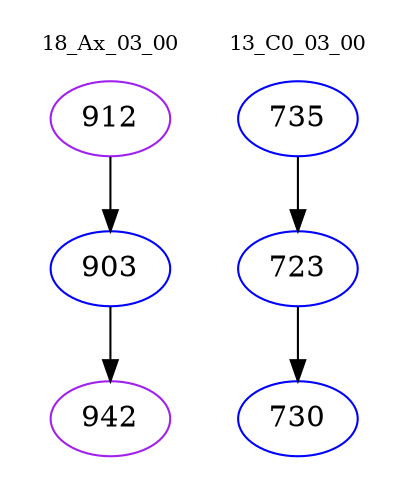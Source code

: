 digraph{
subgraph cluster_0 {
color = white
label = "18_Ax_03_00";
fontsize=10;
T0_912 [label="912", color="purple"]
T0_912 -> T0_903 [color="black"]
T0_903 [label="903", color="blue"]
T0_903 -> T0_942 [color="black"]
T0_942 [label="942", color="purple"]
}
subgraph cluster_1 {
color = white
label = "13_C0_03_00";
fontsize=10;
T1_735 [label="735", color="blue"]
T1_735 -> T1_723 [color="black"]
T1_723 [label="723", color="blue"]
T1_723 -> T1_730 [color="black"]
T1_730 [label="730", color="blue"]
}
}
